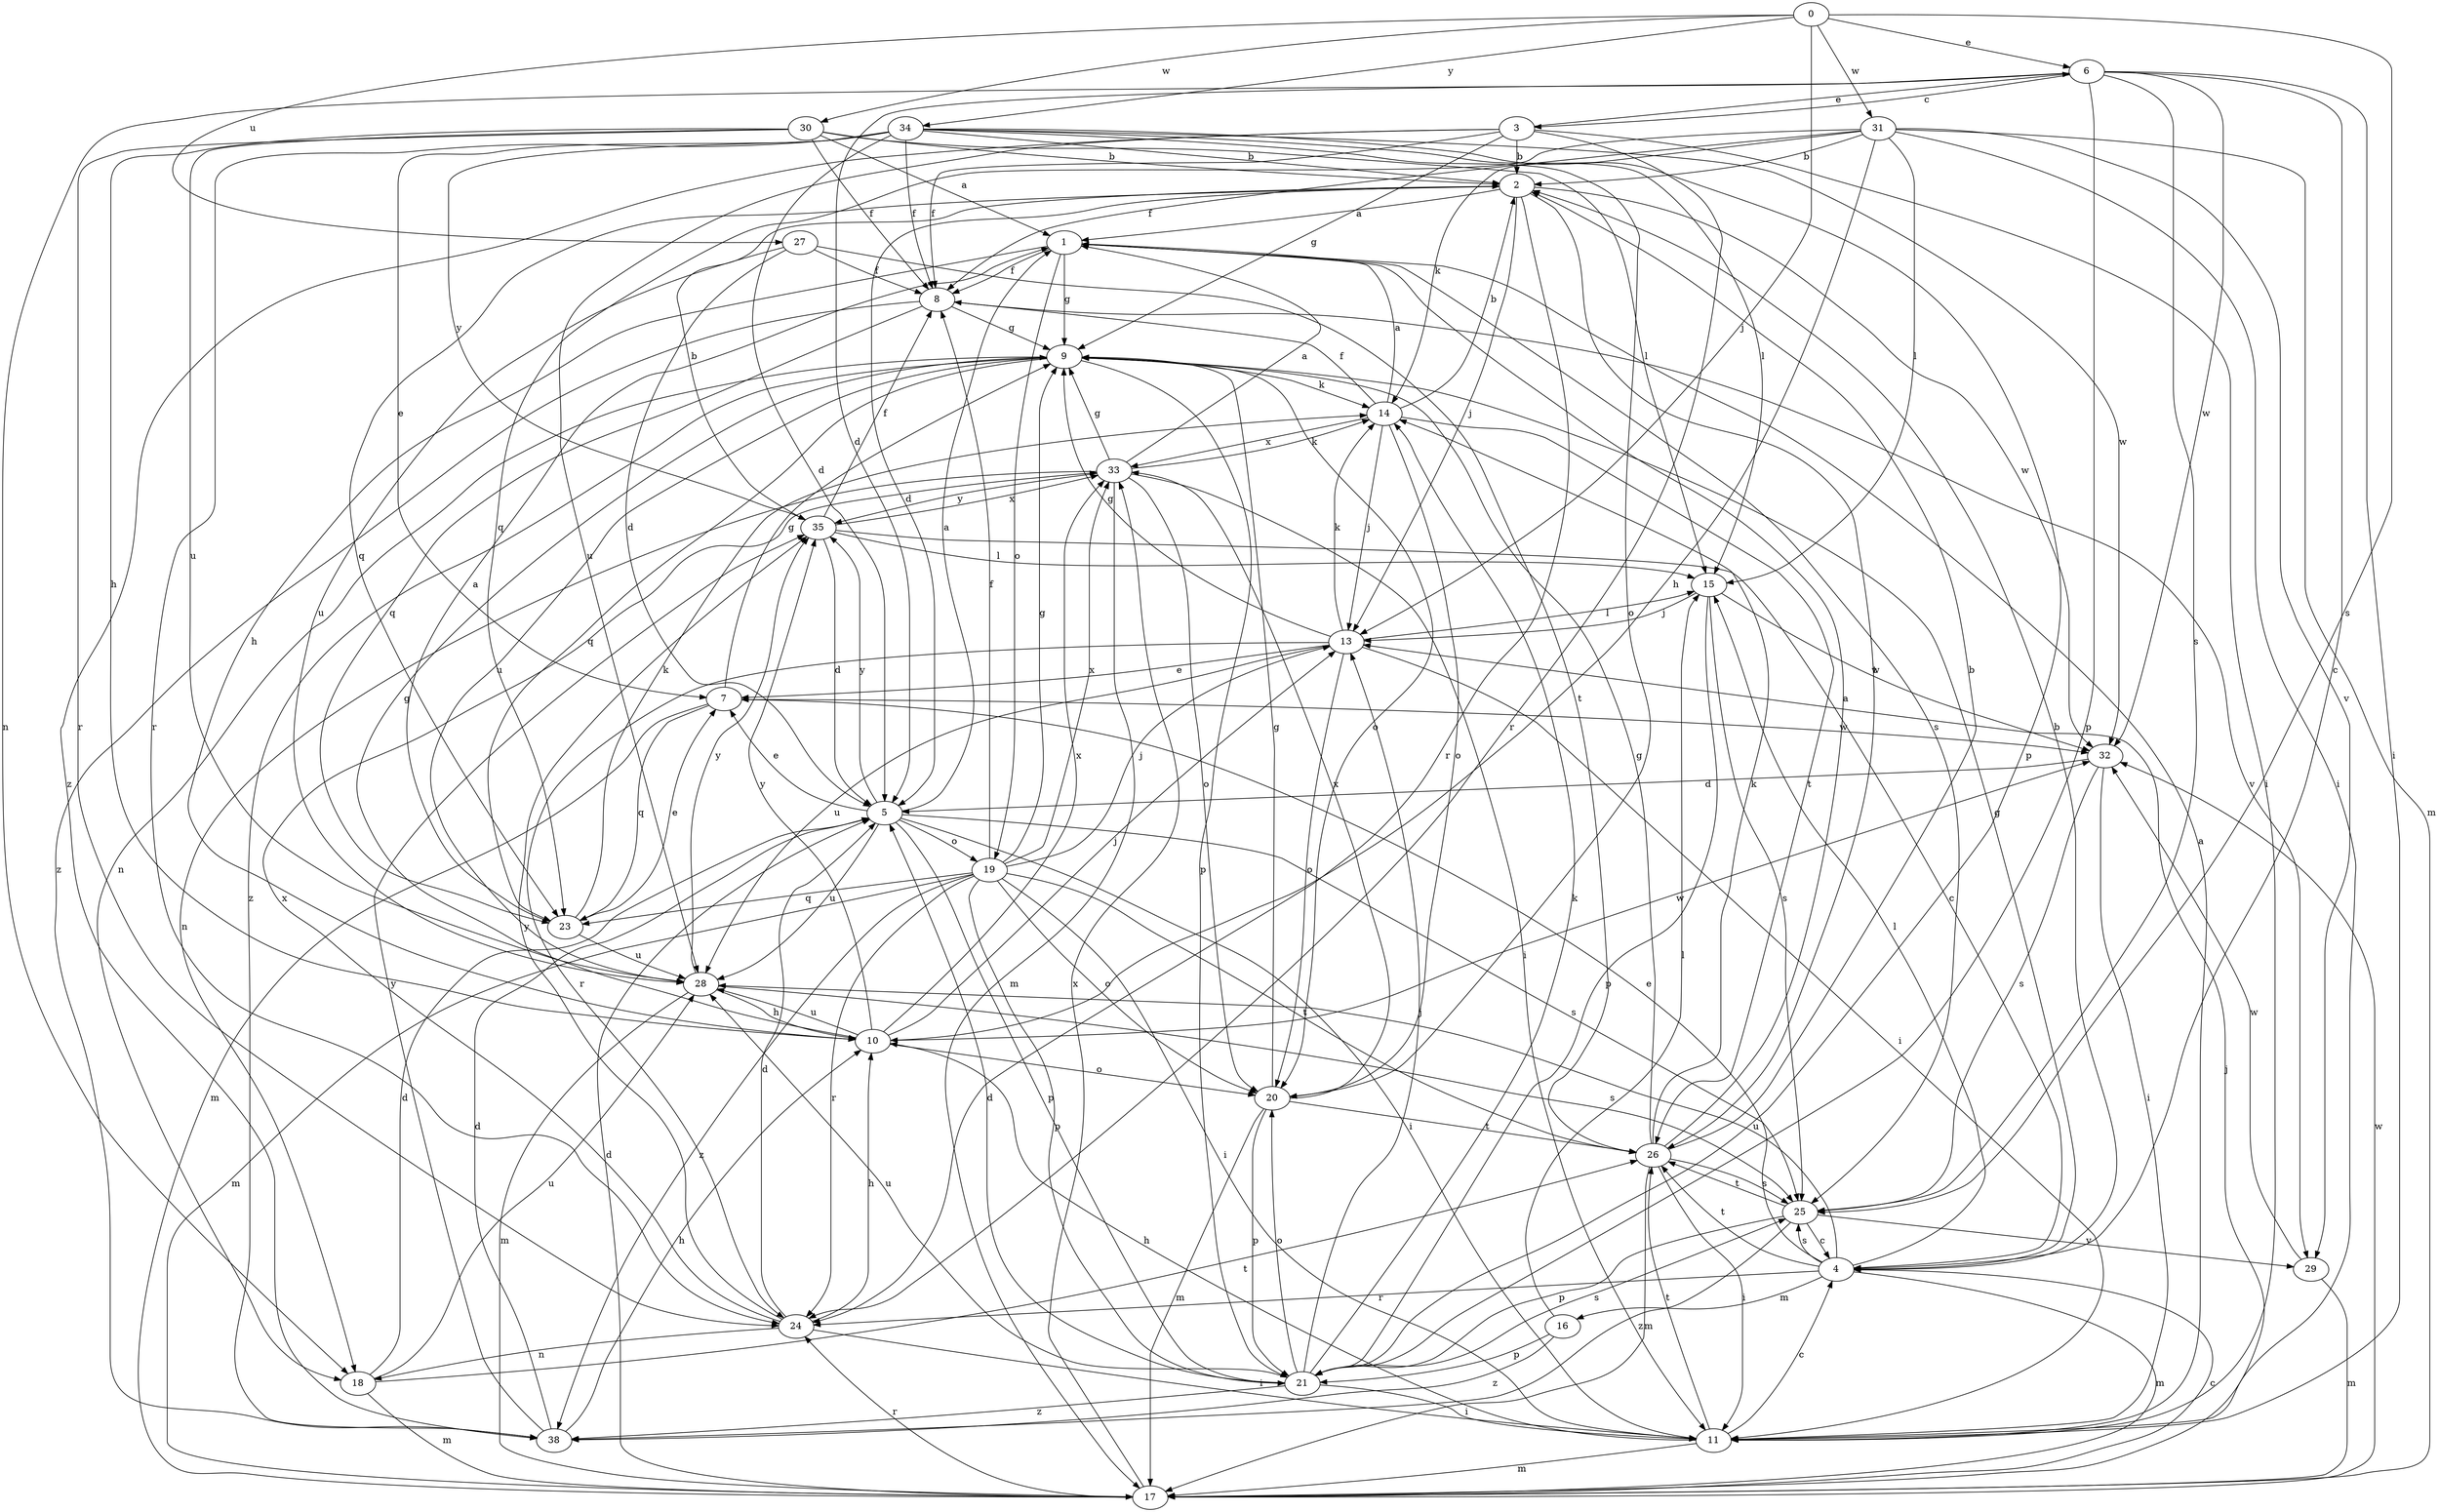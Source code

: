 strict digraph  {
0;
1;
2;
3;
4;
5;
6;
7;
8;
9;
10;
11;
13;
14;
15;
16;
17;
18;
19;
20;
21;
23;
24;
25;
26;
27;
28;
29;
30;
31;
32;
33;
34;
35;
38;
0 -> 6  [label=e];
0 -> 13  [label=j];
0 -> 25  [label=s];
0 -> 27  [label=u];
0 -> 30  [label=w];
0 -> 31  [label=w];
0 -> 34  [label=y];
1 -> 8  [label=f];
1 -> 9  [label=g];
1 -> 10  [label=h];
1 -> 19  [label=o];
1 -> 25  [label=s];
2 -> 1  [label=a];
2 -> 5  [label=d];
2 -> 13  [label=j];
2 -> 23  [label=q];
2 -> 24  [label=r];
2 -> 26  [label=t];
2 -> 32  [label=w];
3 -> 2  [label=b];
3 -> 6  [label=e];
3 -> 8  [label=f];
3 -> 9  [label=g];
3 -> 11  [label=i];
3 -> 24  [label=r];
3 -> 28  [label=u];
3 -> 38  [label=z];
4 -> 2  [label=b];
4 -> 7  [label=e];
4 -> 9  [label=g];
4 -> 15  [label=l];
4 -> 16  [label=m];
4 -> 17  [label=m];
4 -> 24  [label=r];
4 -> 25  [label=s];
4 -> 26  [label=t];
4 -> 28  [label=u];
5 -> 1  [label=a];
5 -> 7  [label=e];
5 -> 11  [label=i];
5 -> 19  [label=o];
5 -> 21  [label=p];
5 -> 25  [label=s];
5 -> 28  [label=u];
5 -> 35  [label=y];
6 -> 3  [label=c];
6 -> 4  [label=c];
6 -> 5  [label=d];
6 -> 11  [label=i];
6 -> 18  [label=n];
6 -> 21  [label=p];
6 -> 25  [label=s];
6 -> 32  [label=w];
7 -> 9  [label=g];
7 -> 17  [label=m];
7 -> 23  [label=q];
7 -> 32  [label=w];
8 -> 9  [label=g];
8 -> 23  [label=q];
8 -> 29  [label=v];
8 -> 38  [label=z];
9 -> 14  [label=k];
9 -> 18  [label=n];
9 -> 20  [label=o];
9 -> 21  [label=p];
9 -> 23  [label=q];
9 -> 28  [label=u];
9 -> 38  [label=z];
10 -> 9  [label=g];
10 -> 13  [label=j];
10 -> 20  [label=o];
10 -> 28  [label=u];
10 -> 32  [label=w];
10 -> 33  [label=x];
10 -> 35  [label=y];
11 -> 1  [label=a];
11 -> 4  [label=c];
11 -> 10  [label=h];
11 -> 17  [label=m];
11 -> 26  [label=t];
13 -> 7  [label=e];
13 -> 9  [label=g];
13 -> 11  [label=i];
13 -> 14  [label=k];
13 -> 15  [label=l];
13 -> 20  [label=o];
13 -> 24  [label=r];
13 -> 28  [label=u];
14 -> 1  [label=a];
14 -> 2  [label=b];
14 -> 8  [label=f];
14 -> 13  [label=j];
14 -> 20  [label=o];
14 -> 26  [label=t];
14 -> 33  [label=x];
15 -> 13  [label=j];
15 -> 21  [label=p];
15 -> 25  [label=s];
15 -> 32  [label=w];
16 -> 15  [label=l];
16 -> 21  [label=p];
16 -> 38  [label=z];
17 -> 4  [label=c];
17 -> 5  [label=d];
17 -> 13  [label=j];
17 -> 24  [label=r];
17 -> 32  [label=w];
17 -> 33  [label=x];
18 -> 5  [label=d];
18 -> 17  [label=m];
18 -> 26  [label=t];
18 -> 28  [label=u];
19 -> 8  [label=f];
19 -> 9  [label=g];
19 -> 11  [label=i];
19 -> 13  [label=j];
19 -> 17  [label=m];
19 -> 20  [label=o];
19 -> 21  [label=p];
19 -> 23  [label=q];
19 -> 24  [label=r];
19 -> 26  [label=t];
19 -> 33  [label=x];
19 -> 38  [label=z];
20 -> 9  [label=g];
20 -> 17  [label=m];
20 -> 21  [label=p];
20 -> 26  [label=t];
20 -> 33  [label=x];
21 -> 5  [label=d];
21 -> 11  [label=i];
21 -> 13  [label=j];
21 -> 14  [label=k];
21 -> 20  [label=o];
21 -> 25  [label=s];
21 -> 28  [label=u];
21 -> 38  [label=z];
23 -> 1  [label=a];
23 -> 7  [label=e];
23 -> 14  [label=k];
23 -> 28  [label=u];
24 -> 5  [label=d];
24 -> 10  [label=h];
24 -> 11  [label=i];
24 -> 18  [label=n];
24 -> 33  [label=x];
24 -> 35  [label=y];
25 -> 4  [label=c];
25 -> 21  [label=p];
25 -> 26  [label=t];
25 -> 29  [label=v];
25 -> 38  [label=z];
26 -> 1  [label=a];
26 -> 2  [label=b];
26 -> 9  [label=g];
26 -> 11  [label=i];
26 -> 14  [label=k];
26 -> 17  [label=m];
26 -> 25  [label=s];
27 -> 5  [label=d];
27 -> 8  [label=f];
27 -> 26  [label=t];
27 -> 28  [label=u];
28 -> 10  [label=h];
28 -> 17  [label=m];
28 -> 25  [label=s];
28 -> 35  [label=y];
29 -> 17  [label=m];
29 -> 32  [label=w];
30 -> 1  [label=a];
30 -> 2  [label=b];
30 -> 8  [label=f];
30 -> 10  [label=h];
30 -> 15  [label=l];
30 -> 24  [label=r];
30 -> 28  [label=u];
31 -> 2  [label=b];
31 -> 8  [label=f];
31 -> 10  [label=h];
31 -> 11  [label=i];
31 -> 14  [label=k];
31 -> 15  [label=l];
31 -> 17  [label=m];
31 -> 23  [label=q];
31 -> 29  [label=v];
32 -> 5  [label=d];
32 -> 11  [label=i];
32 -> 25  [label=s];
33 -> 1  [label=a];
33 -> 9  [label=g];
33 -> 11  [label=i];
33 -> 14  [label=k];
33 -> 17  [label=m];
33 -> 18  [label=n];
33 -> 20  [label=o];
33 -> 35  [label=y];
34 -> 2  [label=b];
34 -> 5  [label=d];
34 -> 7  [label=e];
34 -> 8  [label=f];
34 -> 15  [label=l];
34 -> 20  [label=o];
34 -> 21  [label=p];
34 -> 24  [label=r];
34 -> 32  [label=w];
34 -> 35  [label=y];
35 -> 2  [label=b];
35 -> 4  [label=c];
35 -> 5  [label=d];
35 -> 8  [label=f];
35 -> 15  [label=l];
35 -> 33  [label=x];
38 -> 5  [label=d];
38 -> 10  [label=h];
38 -> 35  [label=y];
}
